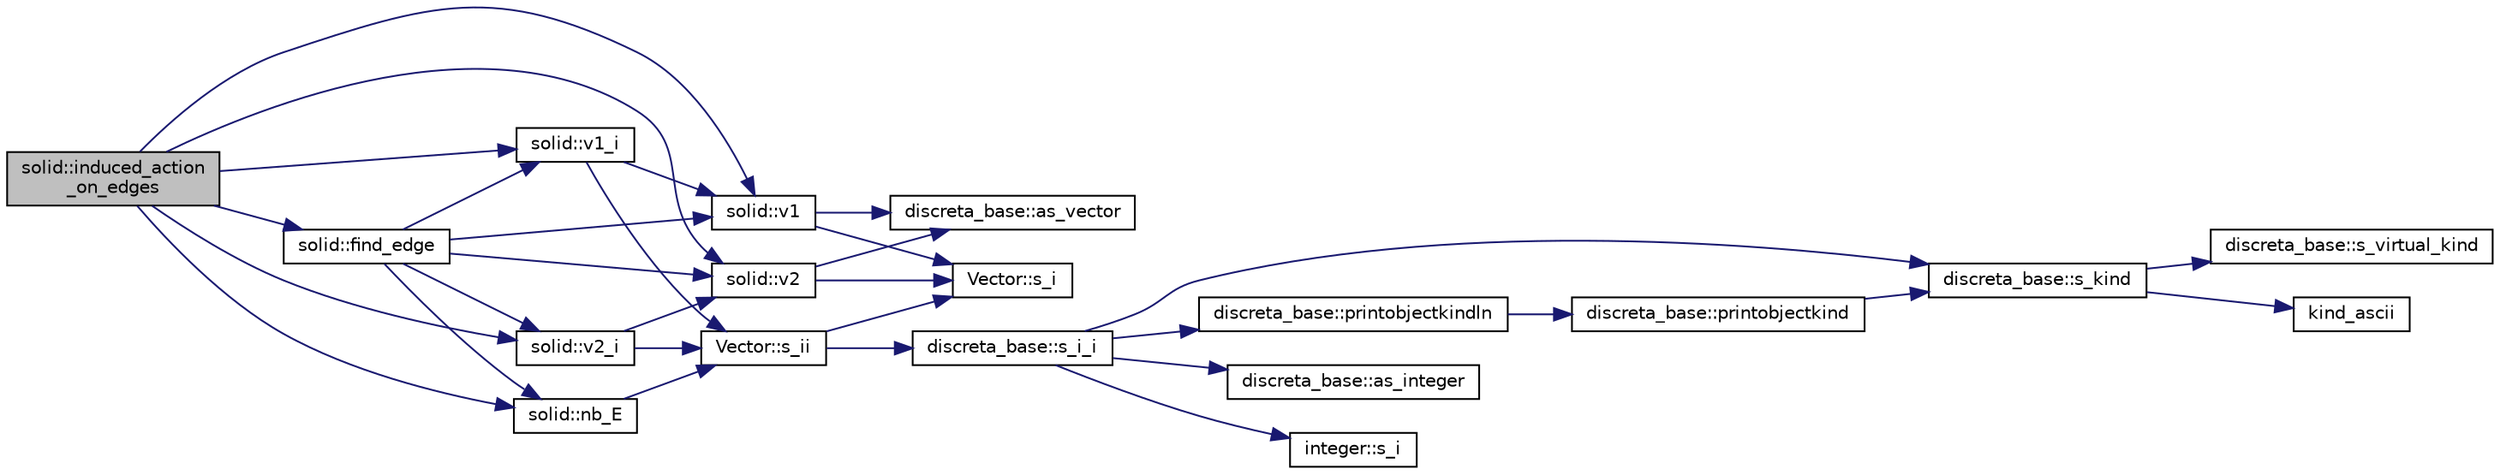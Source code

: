 digraph "solid::induced_action_on_edges"
{
  edge [fontname="Helvetica",fontsize="10",labelfontname="Helvetica",labelfontsize="10"];
  node [fontname="Helvetica",fontsize="10",shape=record];
  rankdir="LR";
  Node2931 [label="solid::induced_action\l_on_edges",height=0.2,width=0.4,color="black", fillcolor="grey75", style="filled", fontcolor="black"];
  Node2931 -> Node2932 [color="midnightblue",fontsize="10",style="solid",fontname="Helvetica"];
  Node2932 [label="solid::v1",height=0.2,width=0.4,color="black", fillcolor="white", style="filled",URL="$d8/def/classsolid.html#a9f4ad6a7821b9be2f0f1e19cdb23933c"];
  Node2932 -> Node2933 [color="midnightblue",fontsize="10",style="solid",fontname="Helvetica"];
  Node2933 [label="Vector::s_i",height=0.2,width=0.4,color="black", fillcolor="white", style="filled",URL="$d5/db2/class_vector.html#a1c4fe1752523df8119f70dd550244871"];
  Node2932 -> Node2934 [color="midnightblue",fontsize="10",style="solid",fontname="Helvetica"];
  Node2934 [label="discreta_base::as_vector",height=0.2,width=0.4,color="black", fillcolor="white", style="filled",URL="$d7/d71/classdiscreta__base.html#a7bdd6cae39c380b128ee9e17e42cf020"];
  Node2931 -> Node2935 [color="midnightblue",fontsize="10",style="solid",fontname="Helvetica"];
  Node2935 [label="solid::v2",height=0.2,width=0.4,color="black", fillcolor="white", style="filled",URL="$d8/def/classsolid.html#a49eb435004424f5d9fa17d55489a9a94"];
  Node2935 -> Node2933 [color="midnightblue",fontsize="10",style="solid",fontname="Helvetica"];
  Node2935 -> Node2934 [color="midnightblue",fontsize="10",style="solid",fontname="Helvetica"];
  Node2931 -> Node2936 [color="midnightblue",fontsize="10",style="solid",fontname="Helvetica"];
  Node2936 [label="solid::nb_E",height=0.2,width=0.4,color="black", fillcolor="white", style="filled",URL="$d8/def/classsolid.html#abf4c4af23b0746c618d03d63b32a9e7e"];
  Node2936 -> Node2937 [color="midnightblue",fontsize="10",style="solid",fontname="Helvetica"];
  Node2937 [label="Vector::s_ii",height=0.2,width=0.4,color="black", fillcolor="white", style="filled",URL="$d5/db2/class_vector.html#a75d4942cc7b9794717b4846c10520db8"];
  Node2937 -> Node2933 [color="midnightblue",fontsize="10",style="solid",fontname="Helvetica"];
  Node2937 -> Node2938 [color="midnightblue",fontsize="10",style="solid",fontname="Helvetica"];
  Node2938 [label="discreta_base::s_i_i",height=0.2,width=0.4,color="black", fillcolor="white", style="filled",URL="$d7/d71/classdiscreta__base.html#aadb92c01fbe69b3034b0214b33fbc735"];
  Node2938 -> Node2939 [color="midnightblue",fontsize="10",style="solid",fontname="Helvetica"];
  Node2939 [label="discreta_base::s_kind",height=0.2,width=0.4,color="black", fillcolor="white", style="filled",URL="$d7/d71/classdiscreta__base.html#a8a830025c74adbbc3362418a7c2ba157"];
  Node2939 -> Node2940 [color="midnightblue",fontsize="10",style="solid",fontname="Helvetica"];
  Node2940 [label="discreta_base::s_virtual_kind",height=0.2,width=0.4,color="black", fillcolor="white", style="filled",URL="$d7/d71/classdiscreta__base.html#a52778a6d6943a468be083d0785d418fb"];
  Node2939 -> Node2941 [color="midnightblue",fontsize="10",style="solid",fontname="Helvetica"];
  Node2941 [label="kind_ascii",height=0.2,width=0.4,color="black", fillcolor="white", style="filled",URL="$d9/d60/discreta_8h.html#ad0ce825a9f29bc6cec27e1b64cfe27bf"];
  Node2938 -> Node2942 [color="midnightblue",fontsize="10",style="solid",fontname="Helvetica"];
  Node2942 [label="discreta_base::printobjectkindln",height=0.2,width=0.4,color="black", fillcolor="white", style="filled",URL="$d7/d71/classdiscreta__base.html#a677ccc8f392ebedde05e453f8cf59559"];
  Node2942 -> Node2943 [color="midnightblue",fontsize="10",style="solid",fontname="Helvetica"];
  Node2943 [label="discreta_base::printobjectkind",height=0.2,width=0.4,color="black", fillcolor="white", style="filled",URL="$d7/d71/classdiscreta__base.html#aa75a1314aa706909b029664944904231"];
  Node2943 -> Node2939 [color="midnightblue",fontsize="10",style="solid",fontname="Helvetica"];
  Node2938 -> Node2944 [color="midnightblue",fontsize="10",style="solid",fontname="Helvetica"];
  Node2944 [label="discreta_base::as_integer",height=0.2,width=0.4,color="black", fillcolor="white", style="filled",URL="$d7/d71/classdiscreta__base.html#a00d7691eaf874fd283d942692fe8dd26"];
  Node2938 -> Node2945 [color="midnightblue",fontsize="10",style="solid",fontname="Helvetica"];
  Node2945 [label="integer::s_i",height=0.2,width=0.4,color="black", fillcolor="white", style="filled",URL="$d0/de5/classinteger.html#adf28e9f94d4c844adaa950deeb80b904"];
  Node2931 -> Node2946 [color="midnightblue",fontsize="10",style="solid",fontname="Helvetica"];
  Node2946 [label="solid::v1_i",height=0.2,width=0.4,color="black", fillcolor="white", style="filled",URL="$d8/def/classsolid.html#a1e0894ad230270e0a74f49e4cc8bde8f"];
  Node2946 -> Node2932 [color="midnightblue",fontsize="10",style="solid",fontname="Helvetica"];
  Node2946 -> Node2937 [color="midnightblue",fontsize="10",style="solid",fontname="Helvetica"];
  Node2931 -> Node2947 [color="midnightblue",fontsize="10",style="solid",fontname="Helvetica"];
  Node2947 [label="solid::v2_i",height=0.2,width=0.4,color="black", fillcolor="white", style="filled",URL="$d8/def/classsolid.html#a762c91ec8b487c2cacde991fb1c9fed4"];
  Node2947 -> Node2935 [color="midnightblue",fontsize="10",style="solid",fontname="Helvetica"];
  Node2947 -> Node2937 [color="midnightblue",fontsize="10",style="solid",fontname="Helvetica"];
  Node2931 -> Node2948 [color="midnightblue",fontsize="10",style="solid",fontname="Helvetica"];
  Node2948 [label="solid::find_edge",height=0.2,width=0.4,color="black", fillcolor="white", style="filled",URL="$d8/def/classsolid.html#a4e6e784df5bac1fcd8398f5e6c7df493"];
  Node2948 -> Node2936 [color="midnightblue",fontsize="10",style="solid",fontname="Helvetica"];
  Node2948 -> Node2946 [color="midnightblue",fontsize="10",style="solid",fontname="Helvetica"];
  Node2948 -> Node2947 [color="midnightblue",fontsize="10",style="solid",fontname="Helvetica"];
  Node2948 -> Node2932 [color="midnightblue",fontsize="10",style="solid",fontname="Helvetica"];
  Node2948 -> Node2935 [color="midnightblue",fontsize="10",style="solid",fontname="Helvetica"];
}

